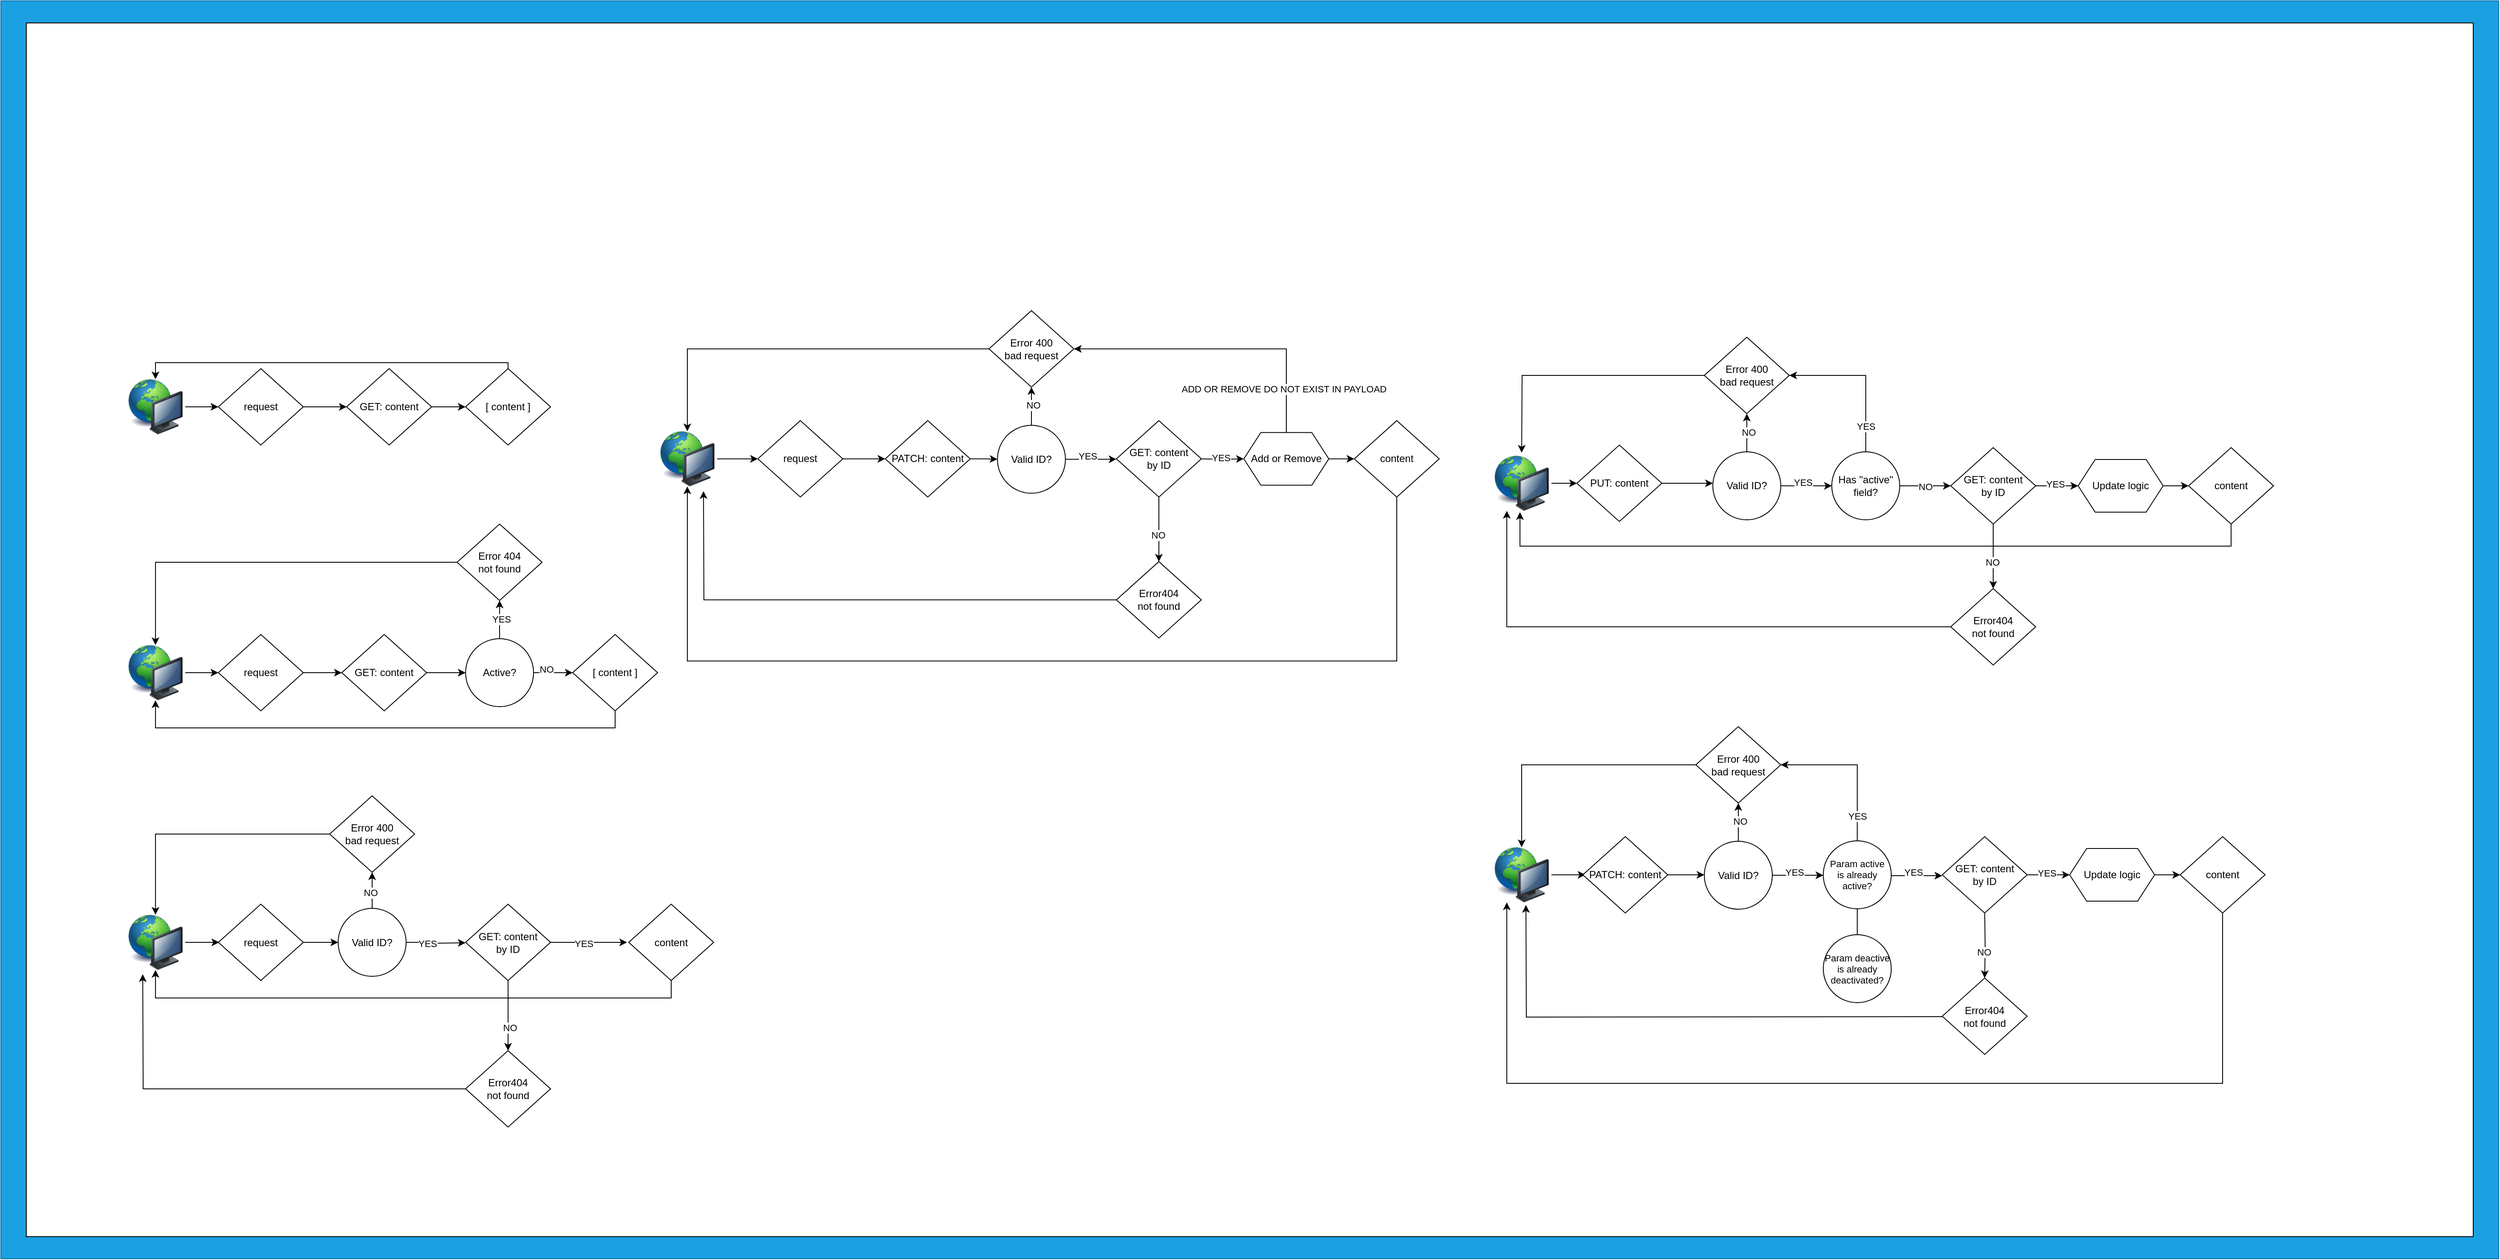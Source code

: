 <mxfile version="21.6.8" type="device">
  <diagram name="Página-1" id="9XRpWPoBt2To6xk0ZYWJ">
    <mxGraphModel dx="4451" dy="2743" grid="0" gridSize="10" guides="1" tooltips="1" connect="1" arrows="1" fold="1" page="0" pageScale="1" pageWidth="827" pageHeight="1169" math="0" shadow="0">
      <root>
        <mxCell id="0" />
        <mxCell id="1" parent="0" />
        <mxCell id="ocnpiQ994oDqDsUfYSXA-90" value="" style="rounded=0;whiteSpace=wrap;html=1;fillColor=#1ba1e2;fontColor=#ffffff;strokeColor=#006EAF;" vertex="1" parent="1">
          <mxGeometry x="-147" y="-236" width="2940" height="1481" as="geometry" />
        </mxCell>
        <mxCell id="ocnpiQ994oDqDsUfYSXA-89" value="" style="rounded=0;whiteSpace=wrap;html=1;" vertex="1" parent="1">
          <mxGeometry x="-117" y="-210" width="2880" height="1429" as="geometry" />
        </mxCell>
        <mxCell id="pYjDzromJ4hDVgvuOjCU-13" style="edgeStyle=orthogonalEdgeStyle;rounded=0;orthogonalLoop=1;jettySize=auto;html=1;exitX=1;exitY=0.5;exitDx=0;exitDy=0;entryX=0;entryY=0.5;entryDx=0;entryDy=0;" parent="1" source="pYjDzromJ4hDVgvuOjCU-1" target="ocnpiQ994oDqDsUfYSXA-25" edge="1">
          <mxGeometry relative="1" as="geometry">
            <mxPoint x="250" y="242" as="targetPoint" />
          </mxGeometry>
        </mxCell>
        <mxCell id="pYjDzromJ4hDVgvuOjCU-1" value="request" style="rhombus;whiteSpace=wrap;html=1;" parent="1" vertex="1">
          <mxGeometry x="109" y="197" width="100" height="90" as="geometry" />
        </mxCell>
        <mxCell id="pYjDzromJ4hDVgvuOjCU-2" value="Fluxos do Sistema" style="text;html=1;strokeColor=none;fillColor=none;align=center;verticalAlign=middle;whiteSpace=wrap;rounded=0;fontSize=69;fontFamily=Helvetica;fontColor=#FFFFFF;fontStyle=1" parent="1" vertex="1">
          <mxGeometry x="1000.5" y="-154" width="731" height="130" as="geometry" />
        </mxCell>
        <mxCell id="pYjDzromJ4hDVgvuOjCU-8" style="edgeStyle=orthogonalEdgeStyle;rounded=0;orthogonalLoop=1;jettySize=auto;html=1;entryX=0.5;entryY=0;entryDx=0;entryDy=0;" parent="1" source="pYjDzromJ4hDVgvuOjCU-4" target="pYjDzromJ4hDVgvuOjCU-5" edge="1">
          <mxGeometry relative="1" as="geometry">
            <Array as="points">
              <mxPoint x="450" y="190" />
              <mxPoint x="35" y="190" />
            </Array>
          </mxGeometry>
        </mxCell>
        <mxCell id="pYjDzromJ4hDVgvuOjCU-4" value="[ content ]" style="rhombus;whiteSpace=wrap;html=1;" parent="1" vertex="1">
          <mxGeometry x="400" y="197" width="100" height="90" as="geometry" />
        </mxCell>
        <mxCell id="pYjDzromJ4hDVgvuOjCU-7" style="edgeStyle=orthogonalEdgeStyle;rounded=0;orthogonalLoop=1;jettySize=auto;html=1;entryX=0;entryY=0.5;entryDx=0;entryDy=0;" parent="1" source="pYjDzromJ4hDVgvuOjCU-5" target="pYjDzromJ4hDVgvuOjCU-1" edge="1">
          <mxGeometry relative="1" as="geometry" />
        </mxCell>
        <mxCell id="pYjDzromJ4hDVgvuOjCU-5" value="" style="image;html=1;image=img/lib/clip_art/computers/Network_128x128.png" parent="1" vertex="1">
          <mxGeometry y="209.5" width="70" height="65" as="geometry" />
        </mxCell>
        <mxCell id="pYjDzromJ4hDVgvuOjCU-14" value="Recuperar conteúdos" style="text;html=1;strokeColor=none;fillColor=none;align=center;verticalAlign=middle;whiteSpace=wrap;rounded=0;fontSize=16;fontFamily=Helvetica;fontColor=#FFFFFF;fontStyle=0" parent="1" vertex="1">
          <mxGeometry x="28" y="160" width="167" height="30" as="geometry" />
        </mxCell>
        <mxCell id="pYjDzromJ4hDVgvuOjCU-18" style="edgeStyle=orthogonalEdgeStyle;rounded=0;orthogonalLoop=1;jettySize=auto;html=1;entryX=0;entryY=0.5;entryDx=0;entryDy=0;" parent="1" source="pYjDzromJ4hDVgvuOjCU-15" target="pYjDzromJ4hDVgvuOjCU-16" edge="1">
          <mxGeometry relative="1" as="geometry" />
        </mxCell>
        <mxCell id="pYjDzromJ4hDVgvuOjCU-15" value="" style="image;html=1;image=img/lib/clip_art/computers/Network_128x128.png" parent="1" vertex="1">
          <mxGeometry y="522.5" width="70" height="65" as="geometry" />
        </mxCell>
        <mxCell id="pYjDzromJ4hDVgvuOjCU-19" style="edgeStyle=orthogonalEdgeStyle;rounded=0;orthogonalLoop=1;jettySize=auto;html=1;entryX=0;entryY=0.5;entryDx=0;entryDy=0;" parent="1" source="pYjDzromJ4hDVgvuOjCU-16" edge="1" target="ocnpiQ994oDqDsUfYSXA-23">
          <mxGeometry relative="1" as="geometry">
            <mxPoint x="270" y="555" as="targetPoint" />
          </mxGeometry>
        </mxCell>
        <mxCell id="pYjDzromJ4hDVgvuOjCU-16" value="request" style="rhombus;whiteSpace=wrap;html=1;" parent="1" vertex="1">
          <mxGeometry x="109" y="510" width="100" height="90" as="geometry" />
        </mxCell>
        <mxCell id="pYjDzromJ4hDVgvuOjCU-21" style="edgeStyle=orthogonalEdgeStyle;rounded=0;orthogonalLoop=1;jettySize=auto;html=1;" parent="1" source="pYjDzromJ4hDVgvuOjCU-20" edge="1">
          <mxGeometry relative="1" as="geometry">
            <mxPoint x="440" y="470" as="targetPoint" />
          </mxGeometry>
        </mxCell>
        <mxCell id="pYjDzromJ4hDVgvuOjCU-22" value="YES" style="edgeLabel;html=1;align=center;verticalAlign=middle;resizable=0;points=[];" parent="pYjDzromJ4hDVgvuOjCU-21" vertex="1" connectable="0">
          <mxGeometry x="0.054" y="-1" relative="1" as="geometry">
            <mxPoint as="offset" />
          </mxGeometry>
        </mxCell>
        <mxCell id="pYjDzromJ4hDVgvuOjCU-25" style="edgeStyle=orthogonalEdgeStyle;rounded=0;orthogonalLoop=1;jettySize=auto;html=1;" parent="1" source="pYjDzromJ4hDVgvuOjCU-20" edge="1">
          <mxGeometry relative="1" as="geometry">
            <mxPoint x="526" y="555" as="targetPoint" />
          </mxGeometry>
        </mxCell>
        <mxCell id="pYjDzromJ4hDVgvuOjCU-26" value="NO" style="edgeLabel;html=1;align=center;verticalAlign=middle;resizable=0;points=[];" parent="pYjDzromJ4hDVgvuOjCU-25" vertex="1" connectable="0">
          <mxGeometry x="-0.355" y="4" relative="1" as="geometry">
            <mxPoint as="offset" />
          </mxGeometry>
        </mxCell>
        <mxCell id="pYjDzromJ4hDVgvuOjCU-20" value="Active?" style="ellipse;whiteSpace=wrap;html=1;" parent="1" vertex="1">
          <mxGeometry x="400" y="515" width="80" height="80" as="geometry" />
        </mxCell>
        <mxCell id="pYjDzromJ4hDVgvuOjCU-24" style="edgeStyle=orthogonalEdgeStyle;rounded=0;orthogonalLoop=1;jettySize=auto;html=1;entryX=0.5;entryY=0;entryDx=0;entryDy=0;" parent="1" source="pYjDzromJ4hDVgvuOjCU-23" target="pYjDzromJ4hDVgvuOjCU-15" edge="1">
          <mxGeometry relative="1" as="geometry" />
        </mxCell>
        <mxCell id="pYjDzromJ4hDVgvuOjCU-23" value="Error 404&lt;br&gt;not found" style="rhombus;whiteSpace=wrap;html=1;" parent="1" vertex="1">
          <mxGeometry x="390" y="380" width="100" height="90" as="geometry" />
        </mxCell>
        <mxCell id="pYjDzromJ4hDVgvuOjCU-28" style="edgeStyle=orthogonalEdgeStyle;rounded=0;orthogonalLoop=1;jettySize=auto;html=1;entryX=0.5;entryY=1;entryDx=0;entryDy=0;" parent="1" source="pYjDzromJ4hDVgvuOjCU-27" target="pYjDzromJ4hDVgvuOjCU-15" edge="1">
          <mxGeometry relative="1" as="geometry">
            <Array as="points">
              <mxPoint x="576" y="620" />
              <mxPoint x="35" y="620" />
            </Array>
          </mxGeometry>
        </mxCell>
        <mxCell id="pYjDzromJ4hDVgvuOjCU-27" value="[ content ]" style="rhombus;whiteSpace=wrap;html=1;" parent="1" vertex="1">
          <mxGeometry x="526" y="510" width="100" height="90" as="geometry" />
        </mxCell>
        <mxCell id="pYjDzromJ4hDVgvuOjCU-29" value="Recuperar conteúdos desativados" style="text;html=1;strokeColor=none;fillColor=none;align=center;verticalAlign=middle;whiteSpace=wrap;rounded=0;fontSize=16;fontFamily=Helvetica;fontColor=#FFFFFF;fontStyle=0" parent="1" vertex="1">
          <mxGeometry x="30.5" y="390" width="251.5" height="30" as="geometry" />
        </mxCell>
        <mxCell id="pYjDzromJ4hDVgvuOjCU-31" style="edgeStyle=orthogonalEdgeStyle;rounded=0;orthogonalLoop=1;jettySize=auto;html=1;" parent="1" source="pYjDzromJ4hDVgvuOjCU-30" edge="1">
          <mxGeometry relative="1" as="geometry">
            <mxPoint x="110" y="872.5" as="targetPoint" />
          </mxGeometry>
        </mxCell>
        <mxCell id="pYjDzromJ4hDVgvuOjCU-30" value="" style="image;html=1;image=img/lib/clip_art/computers/Network_128x128.png" parent="1" vertex="1">
          <mxGeometry y="840" width="70" height="65" as="geometry" />
        </mxCell>
        <mxCell id="pYjDzromJ4hDVgvuOjCU-33" style="edgeStyle=orthogonalEdgeStyle;rounded=0;orthogonalLoop=1;jettySize=auto;html=1;" parent="1" source="pYjDzromJ4hDVgvuOjCU-32" edge="1">
          <mxGeometry relative="1" as="geometry">
            <mxPoint x="250" y="872.5" as="targetPoint" />
          </mxGeometry>
        </mxCell>
        <mxCell id="pYjDzromJ4hDVgvuOjCU-32" value="request" style="rhombus;whiteSpace=wrap;html=1;" parent="1" vertex="1">
          <mxGeometry x="109" y="827.5" width="100" height="90" as="geometry" />
        </mxCell>
        <mxCell id="pYjDzromJ4hDVgvuOjCU-35" style="edgeStyle=orthogonalEdgeStyle;rounded=0;orthogonalLoop=1;jettySize=auto;html=1;" parent="1" source="pYjDzromJ4hDVgvuOjCU-34" edge="1">
          <mxGeometry relative="1" as="geometry">
            <mxPoint x="290" y="790" as="targetPoint" />
          </mxGeometry>
        </mxCell>
        <mxCell id="pYjDzromJ4hDVgvuOjCU-36" value="NO" style="edgeLabel;html=1;align=center;verticalAlign=middle;resizable=0;points=[];" parent="pYjDzromJ4hDVgvuOjCU-35" vertex="1" connectable="0">
          <mxGeometry x="-0.093" y="2" relative="1" as="geometry">
            <mxPoint y="1" as="offset" />
          </mxGeometry>
        </mxCell>
        <mxCell id="pYjDzromJ4hDVgvuOjCU-39" style="edgeStyle=orthogonalEdgeStyle;rounded=0;orthogonalLoop=1;jettySize=auto;html=1;" parent="1" source="pYjDzromJ4hDVgvuOjCU-34" edge="1">
          <mxGeometry relative="1" as="geometry">
            <mxPoint x="400" y="873" as="targetPoint" />
          </mxGeometry>
        </mxCell>
        <mxCell id="pYjDzromJ4hDVgvuOjCU-40" value="YES" style="edgeLabel;html=1;align=center;verticalAlign=middle;resizable=0;points=[];" parent="pYjDzromJ4hDVgvuOjCU-39" vertex="1" connectable="0">
          <mxGeometry x="-0.309" relative="1" as="geometry">
            <mxPoint y="1" as="offset" />
          </mxGeometry>
        </mxCell>
        <mxCell id="pYjDzromJ4hDVgvuOjCU-34" value="Valid ID?" style="ellipse;whiteSpace=wrap;html=1;" parent="1" vertex="1">
          <mxGeometry x="250" y="832.5" width="80" height="80" as="geometry" />
        </mxCell>
        <mxCell id="pYjDzromJ4hDVgvuOjCU-38" style="edgeStyle=orthogonalEdgeStyle;rounded=0;orthogonalLoop=1;jettySize=auto;html=1;entryX=0.5;entryY=0;entryDx=0;entryDy=0;" parent="1" source="pYjDzromJ4hDVgvuOjCU-37" target="pYjDzromJ4hDVgvuOjCU-30" edge="1">
          <mxGeometry relative="1" as="geometry" />
        </mxCell>
        <mxCell id="pYjDzromJ4hDVgvuOjCU-37" value="Error 400&lt;br&gt;bad request" style="rhombus;whiteSpace=wrap;html=1;" parent="1" vertex="1">
          <mxGeometry x="240" y="700" width="100" height="90" as="geometry" />
        </mxCell>
        <mxCell id="pYjDzromJ4hDVgvuOjCU-42" style="edgeStyle=orthogonalEdgeStyle;rounded=0;orthogonalLoop=1;jettySize=auto;html=1;entryX=0.5;entryY=1;entryDx=0;entryDy=0;" parent="1" source="pYjDzromJ4hDVgvuOjCU-41" target="pYjDzromJ4hDVgvuOjCU-30" edge="1">
          <mxGeometry relative="1" as="geometry">
            <Array as="points">
              <mxPoint x="642" y="938" />
              <mxPoint x="35" y="938" />
            </Array>
          </mxGeometry>
        </mxCell>
        <mxCell id="pYjDzromJ4hDVgvuOjCU-41" value="content" style="rhombus;whiteSpace=wrap;html=1;" parent="1" vertex="1">
          <mxGeometry x="592" y="827.5" width="100" height="90" as="geometry" />
        </mxCell>
        <mxCell id="pYjDzromJ4hDVgvuOjCU-43" value="Recuperar um conteúdo por ID" style="text;html=1;strokeColor=none;fillColor=none;align=center;verticalAlign=middle;whiteSpace=wrap;rounded=0;fontSize=16;fontFamily=Helvetica;fontColor=#FFFFFF;fontStyle=0" parent="1" vertex="1">
          <mxGeometry x="29.5" y="712" width="224.75" height="30" as="geometry" />
        </mxCell>
        <mxCell id="pYjDzromJ4hDVgvuOjCU-46" style="edgeStyle=orthogonalEdgeStyle;rounded=0;orthogonalLoop=1;jettySize=auto;html=1;" parent="1" source="pYjDzromJ4hDVgvuOjCU-45" edge="1">
          <mxGeometry relative="1" as="geometry">
            <mxPoint x="1708" y="332" as="targetPoint" />
          </mxGeometry>
        </mxCell>
        <mxCell id="pYjDzromJ4hDVgvuOjCU-45" value="" style="image;html=1;image=img/lib/clip_art/computers/Network_128x128.png" parent="1" vertex="1">
          <mxGeometry x="1608" y="299.5" width="70" height="65" as="geometry" />
        </mxCell>
        <mxCell id="pYjDzromJ4hDVgvuOjCU-48" style="edgeStyle=orthogonalEdgeStyle;rounded=0;orthogonalLoop=1;jettySize=auto;html=1;" parent="1" source="pYjDzromJ4hDVgvuOjCU-47" edge="1">
          <mxGeometry relative="1" as="geometry">
            <mxPoint x="1868" y="332" as="targetPoint" />
          </mxGeometry>
        </mxCell>
        <mxCell id="pYjDzromJ4hDVgvuOjCU-47" value="PUT: content" style="rhombus;whiteSpace=wrap;html=1;" parent="1" vertex="1">
          <mxGeometry x="1708" y="287" width="100" height="90" as="geometry" />
        </mxCell>
        <mxCell id="pYjDzromJ4hDVgvuOjCU-49" style="edgeStyle=orthogonalEdgeStyle;rounded=0;orthogonalLoop=1;jettySize=auto;html=1;" parent="1" source="pYjDzromJ4hDVgvuOjCU-53" edge="1">
          <mxGeometry relative="1" as="geometry">
            <mxPoint x="1908" y="250" as="targetPoint" />
          </mxGeometry>
        </mxCell>
        <mxCell id="pYjDzromJ4hDVgvuOjCU-50" value="NO" style="edgeLabel;html=1;align=center;verticalAlign=middle;resizable=0;points=[];" parent="pYjDzromJ4hDVgvuOjCU-49" vertex="1" connectable="0">
          <mxGeometry x="0.054" y="-1" relative="1" as="geometry">
            <mxPoint as="offset" />
          </mxGeometry>
        </mxCell>
        <mxCell id="pYjDzromJ4hDVgvuOjCU-57" style="edgeStyle=orthogonalEdgeStyle;rounded=0;orthogonalLoop=1;jettySize=auto;html=1;" parent="1" source="pYjDzromJ4hDVgvuOjCU-53" edge="1">
          <mxGeometry relative="1" as="geometry">
            <mxPoint x="2008" y="335" as="targetPoint" />
          </mxGeometry>
        </mxCell>
        <mxCell id="pYjDzromJ4hDVgvuOjCU-58" value="YES" style="edgeLabel;html=1;align=center;verticalAlign=middle;resizable=0;points=[];" parent="pYjDzromJ4hDVgvuOjCU-57" vertex="1" connectable="0">
          <mxGeometry x="-0.141" y="4" relative="1" as="geometry">
            <mxPoint as="offset" />
          </mxGeometry>
        </mxCell>
        <mxCell id="pYjDzromJ4hDVgvuOjCU-53" value="Valid ID?" style="ellipse;whiteSpace=wrap;html=1;" parent="1" vertex="1">
          <mxGeometry x="1868" y="295" width="80" height="80" as="geometry" />
        </mxCell>
        <mxCell id="pYjDzromJ4hDVgvuOjCU-60" style="edgeStyle=orthogonalEdgeStyle;rounded=0;orthogonalLoop=1;jettySize=auto;html=1;" parent="1" source="pYjDzromJ4hDVgvuOjCU-59" edge="1">
          <mxGeometry relative="1" as="geometry">
            <mxPoint x="1643" y="296" as="targetPoint" />
          </mxGeometry>
        </mxCell>
        <mxCell id="pYjDzromJ4hDVgvuOjCU-59" value="Error 400&lt;br&gt;bad request" style="rhombus;whiteSpace=wrap;html=1;" parent="1" vertex="1">
          <mxGeometry x="1858" y="160" width="100" height="90" as="geometry" />
        </mxCell>
        <mxCell id="pYjDzromJ4hDVgvuOjCU-62" style="edgeStyle=orthogonalEdgeStyle;rounded=0;orthogonalLoop=1;jettySize=auto;html=1;entryX=1;entryY=0.5;entryDx=0;entryDy=0;" parent="1" source="pYjDzromJ4hDVgvuOjCU-61" target="pYjDzromJ4hDVgvuOjCU-59" edge="1">
          <mxGeometry relative="1" as="geometry">
            <mxPoint x="2048" y="250" as="targetPoint" />
            <Array as="points">
              <mxPoint x="2048" y="205" />
            </Array>
          </mxGeometry>
        </mxCell>
        <mxCell id="pYjDzromJ4hDVgvuOjCU-63" value="YES" style="edgeLabel;html=1;align=center;verticalAlign=middle;resizable=0;points=[];" parent="pYjDzromJ4hDVgvuOjCU-62" vertex="1" connectable="0">
          <mxGeometry x="0.144" y="1" relative="1" as="geometry">
            <mxPoint x="13" y="59" as="offset" />
          </mxGeometry>
        </mxCell>
        <mxCell id="pYjDzromJ4hDVgvuOjCU-67" style="edgeStyle=orthogonalEdgeStyle;rounded=0;orthogonalLoop=1;jettySize=auto;html=1;" parent="1" source="pYjDzromJ4hDVgvuOjCU-61" edge="1">
          <mxGeometry relative="1" as="geometry">
            <mxPoint x="2148" y="335" as="targetPoint" />
          </mxGeometry>
        </mxCell>
        <mxCell id="pYjDzromJ4hDVgvuOjCU-68" value="NO" style="edgeLabel;html=1;align=center;verticalAlign=middle;resizable=0;points=[];" parent="pYjDzromJ4hDVgvuOjCU-67" vertex="1" connectable="0">
          <mxGeometry x="0.112" relative="1" as="geometry">
            <mxPoint x="-3" as="offset" />
          </mxGeometry>
        </mxCell>
        <mxCell id="pYjDzromJ4hDVgvuOjCU-61" value="Has &quot;active&quot;&lt;br&gt;field?" style="ellipse;whiteSpace=wrap;html=1;" parent="1" vertex="1">
          <mxGeometry x="2008" y="295" width="80" height="80" as="geometry" />
        </mxCell>
        <mxCell id="pYjDzromJ4hDVgvuOjCU-70" style="edgeStyle=orthogonalEdgeStyle;rounded=0;orthogonalLoop=1;jettySize=auto;html=1;entryX=0;entryY=0.5;entryDx=0;entryDy=0;" parent="1" source="pYjDzromJ4hDVgvuOjCU-69" edge="1" target="pYjDzromJ4hDVgvuOjCU-71">
          <mxGeometry relative="1" as="geometry">
            <mxPoint x="2278" y="335" as="targetPoint" />
          </mxGeometry>
        </mxCell>
        <mxCell id="ocnpiQ994oDqDsUfYSXA-9" value="YES" style="edgeLabel;html=1;align=center;verticalAlign=middle;resizable=0;points=[];" vertex="1" connectable="0" parent="pYjDzromJ4hDVgvuOjCU-70">
          <mxGeometry x="-0.08" y="2" relative="1" as="geometry">
            <mxPoint as="offset" />
          </mxGeometry>
        </mxCell>
        <mxCell id="ocnpiQ994oDqDsUfYSXA-6" style="edgeStyle=orthogonalEdgeStyle;rounded=0;orthogonalLoop=1;jettySize=auto;html=1;entryX=0.5;entryY=0;entryDx=0;entryDy=0;" edge="1" parent="1" source="pYjDzromJ4hDVgvuOjCU-69" target="ocnpiQ994oDqDsUfYSXA-5">
          <mxGeometry relative="1" as="geometry" />
        </mxCell>
        <mxCell id="ocnpiQ994oDqDsUfYSXA-7" value="NO" style="edgeLabel;html=1;align=center;verticalAlign=middle;resizable=0;points=[];" vertex="1" connectable="0" parent="ocnpiQ994oDqDsUfYSXA-6">
          <mxGeometry x="0.184" y="-1" relative="1" as="geometry">
            <mxPoint as="offset" />
          </mxGeometry>
        </mxCell>
        <mxCell id="pYjDzromJ4hDVgvuOjCU-69" value="GET: content&lt;br&gt;by ID" style="rhombus;whiteSpace=wrap;html=1;" parent="1" vertex="1">
          <mxGeometry x="2148" y="290" width="100" height="90" as="geometry" />
        </mxCell>
        <mxCell id="pYjDzromJ4hDVgvuOjCU-73" style="edgeStyle=orthogonalEdgeStyle;rounded=0;orthogonalLoop=1;jettySize=auto;html=1;" parent="1" source="pYjDzromJ4hDVgvuOjCU-71" edge="1">
          <mxGeometry relative="1" as="geometry">
            <mxPoint x="2428" y="335" as="targetPoint" />
          </mxGeometry>
        </mxCell>
        <mxCell id="pYjDzromJ4hDVgvuOjCU-71" value="Update logic" style="shape=hexagon;perimeter=hexagonPerimeter2;whiteSpace=wrap;html=1;fixedSize=1;" parent="1" vertex="1">
          <mxGeometry x="2298" y="304" width="100" height="62" as="geometry" />
        </mxCell>
        <mxCell id="pYjDzromJ4hDVgvuOjCU-74" style="edgeStyle=orthogonalEdgeStyle;rounded=0;orthogonalLoop=1;jettySize=auto;html=1;exitX=0.5;exitY=1;exitDx=0;exitDy=0;" parent="1" source="pYjDzromJ4hDVgvuOjCU-72" edge="1">
          <mxGeometry relative="1" as="geometry">
            <mxPoint x="2455.5" y="365.5" as="sourcePoint" />
            <mxPoint x="1641" y="366" as="targetPoint" />
            <Array as="points">
              <mxPoint x="2478" y="406" />
              <mxPoint x="1641" y="406" />
            </Array>
          </mxGeometry>
        </mxCell>
        <mxCell id="pYjDzromJ4hDVgvuOjCU-72" value="content" style="rhombus;whiteSpace=wrap;html=1;" parent="1" vertex="1">
          <mxGeometry x="2428" y="290" width="100" height="90" as="geometry" />
        </mxCell>
        <mxCell id="pYjDzromJ4hDVgvuOjCU-75" value="Atualizar conteúdo" style="text;html=1;strokeColor=none;fillColor=none;align=center;verticalAlign=middle;whiteSpace=wrap;rounded=0;fontSize=16;fontFamily=Helvetica;fontColor=#FFFFFF;fontStyle=0" parent="1" vertex="1">
          <mxGeometry x="1641" y="176" width="147" height="30" as="geometry" />
        </mxCell>
        <mxCell id="ocnpiQ994oDqDsUfYSXA-8" style="edgeStyle=orthogonalEdgeStyle;rounded=0;orthogonalLoop=1;jettySize=auto;html=1;entryX=0.25;entryY=1;entryDx=0;entryDy=0;" edge="1" parent="1" source="ocnpiQ994oDqDsUfYSXA-5" target="pYjDzromJ4hDVgvuOjCU-45">
          <mxGeometry relative="1" as="geometry">
            <mxPoint x="1618" y="366" as="targetPoint" />
          </mxGeometry>
        </mxCell>
        <mxCell id="ocnpiQ994oDqDsUfYSXA-5" value="Error404&lt;br&gt;not found" style="rhombus;whiteSpace=wrap;html=1;" vertex="1" parent="1">
          <mxGeometry x="2148" y="456" width="100" height="90" as="geometry" />
        </mxCell>
        <mxCell id="ocnpiQ994oDqDsUfYSXA-19" style="edgeStyle=orthogonalEdgeStyle;rounded=0;orthogonalLoop=1;jettySize=auto;html=1;" edge="1" parent="1" source="ocnpiQ994oDqDsUfYSXA-13">
          <mxGeometry relative="1" as="geometry">
            <mxPoint x="20" y="910" as="targetPoint" />
          </mxGeometry>
        </mxCell>
        <mxCell id="ocnpiQ994oDqDsUfYSXA-13" value="Error404&lt;br&gt;not found" style="rhombus;whiteSpace=wrap;html=1;" vertex="1" parent="1">
          <mxGeometry x="400" y="1000" width="100" height="90" as="geometry" />
        </mxCell>
        <mxCell id="ocnpiQ994oDqDsUfYSXA-15" style="edgeStyle=orthogonalEdgeStyle;rounded=0;orthogonalLoop=1;jettySize=auto;html=1;" edge="1" parent="1" source="ocnpiQ994oDqDsUfYSXA-14">
          <mxGeometry relative="1" as="geometry">
            <mxPoint x="590" y="872.5" as="targetPoint" />
          </mxGeometry>
        </mxCell>
        <mxCell id="ocnpiQ994oDqDsUfYSXA-16" value="YES" style="edgeLabel;html=1;align=center;verticalAlign=middle;resizable=0;points=[];" vertex="1" connectable="0" parent="ocnpiQ994oDqDsUfYSXA-15">
          <mxGeometry x="-0.138" relative="1" as="geometry">
            <mxPoint y="1" as="offset" />
          </mxGeometry>
        </mxCell>
        <mxCell id="ocnpiQ994oDqDsUfYSXA-17" style="edgeStyle=orthogonalEdgeStyle;rounded=0;orthogonalLoop=1;jettySize=auto;html=1;entryX=0.5;entryY=0;entryDx=0;entryDy=0;" edge="1" parent="1" source="ocnpiQ994oDqDsUfYSXA-14" target="ocnpiQ994oDqDsUfYSXA-13">
          <mxGeometry relative="1" as="geometry" />
        </mxCell>
        <mxCell id="ocnpiQ994oDqDsUfYSXA-18" value="NO" style="edgeLabel;html=1;align=center;verticalAlign=middle;resizable=0;points=[];" vertex="1" connectable="0" parent="ocnpiQ994oDqDsUfYSXA-17">
          <mxGeometry x="0.321" y="2" relative="1" as="geometry">
            <mxPoint y="1" as="offset" />
          </mxGeometry>
        </mxCell>
        <mxCell id="ocnpiQ994oDqDsUfYSXA-14" value="GET: content&lt;br&gt;by ID" style="rhombus;whiteSpace=wrap;html=1;" vertex="1" parent="1">
          <mxGeometry x="400" y="827.5" width="100" height="90" as="geometry" />
        </mxCell>
        <mxCell id="ocnpiQ994oDqDsUfYSXA-24" style="edgeStyle=orthogonalEdgeStyle;rounded=0;orthogonalLoop=1;jettySize=auto;html=1;entryX=0;entryY=0.5;entryDx=0;entryDy=0;" edge="1" parent="1" source="ocnpiQ994oDqDsUfYSXA-23" target="pYjDzromJ4hDVgvuOjCU-20">
          <mxGeometry relative="1" as="geometry" />
        </mxCell>
        <mxCell id="ocnpiQ994oDqDsUfYSXA-23" value="GET: content" style="rhombus;whiteSpace=wrap;html=1;" vertex="1" parent="1">
          <mxGeometry x="254.25" y="510" width="100" height="90" as="geometry" />
        </mxCell>
        <mxCell id="ocnpiQ994oDqDsUfYSXA-26" style="edgeStyle=orthogonalEdgeStyle;rounded=0;orthogonalLoop=1;jettySize=auto;html=1;entryX=0;entryY=0.5;entryDx=0;entryDy=0;" edge="1" parent="1" source="ocnpiQ994oDqDsUfYSXA-25" target="pYjDzromJ4hDVgvuOjCU-4">
          <mxGeometry relative="1" as="geometry">
            <mxPoint x="410" y="242" as="targetPoint" />
          </mxGeometry>
        </mxCell>
        <mxCell id="ocnpiQ994oDqDsUfYSXA-25" value="GET: content" style="rhombus;whiteSpace=wrap;html=1;" vertex="1" parent="1">
          <mxGeometry x="260" y="197" width="100" height="90" as="geometry" />
        </mxCell>
        <mxCell id="ocnpiQ994oDqDsUfYSXA-29" style="edgeStyle=orthogonalEdgeStyle;rounded=0;orthogonalLoop=1;jettySize=auto;html=1;" edge="1" parent="1" source="ocnpiQ994oDqDsUfYSXA-28">
          <mxGeometry relative="1" as="geometry">
            <mxPoint x="1718" y="793" as="targetPoint" />
          </mxGeometry>
        </mxCell>
        <mxCell id="ocnpiQ994oDqDsUfYSXA-28" value="" style="image;html=1;image=img/lib/clip_art/computers/Network_128x128.png" vertex="1" parent="1">
          <mxGeometry x="1608" y="760.5" width="70" height="65" as="geometry" />
        </mxCell>
        <mxCell id="ocnpiQ994oDqDsUfYSXA-31" style="edgeStyle=orthogonalEdgeStyle;rounded=0;orthogonalLoop=1;jettySize=auto;html=1;" edge="1" parent="1" source="ocnpiQ994oDqDsUfYSXA-30">
          <mxGeometry relative="1" as="geometry">
            <mxPoint x="1858" y="793" as="targetPoint" />
          </mxGeometry>
        </mxCell>
        <mxCell id="ocnpiQ994oDqDsUfYSXA-30" value="PATCH: content" style="rhombus;whiteSpace=wrap;html=1;" vertex="1" parent="1">
          <mxGeometry x="1715" y="748" width="100" height="90" as="geometry" />
        </mxCell>
        <mxCell id="ocnpiQ994oDqDsUfYSXA-32" style="edgeStyle=orthogonalEdgeStyle;rounded=0;orthogonalLoop=1;jettySize=auto;html=1;" edge="1" parent="1" source="ocnpiQ994oDqDsUfYSXA-36">
          <mxGeometry relative="1" as="geometry">
            <mxPoint x="1898" y="708.5" as="targetPoint" />
          </mxGeometry>
        </mxCell>
        <mxCell id="ocnpiQ994oDqDsUfYSXA-33" value="NO" style="edgeLabel;html=1;align=center;verticalAlign=middle;resizable=0;points=[];" vertex="1" connectable="0" parent="ocnpiQ994oDqDsUfYSXA-32">
          <mxGeometry x="0.054" y="-1" relative="1" as="geometry">
            <mxPoint as="offset" />
          </mxGeometry>
        </mxCell>
        <mxCell id="ocnpiQ994oDqDsUfYSXA-34" style="edgeStyle=orthogonalEdgeStyle;rounded=0;orthogonalLoop=1;jettySize=auto;html=1;" edge="1" parent="1" source="ocnpiQ994oDqDsUfYSXA-36">
          <mxGeometry relative="1" as="geometry">
            <mxPoint x="1998" y="793.5" as="targetPoint" />
          </mxGeometry>
        </mxCell>
        <mxCell id="ocnpiQ994oDqDsUfYSXA-35" value="YES" style="edgeLabel;html=1;align=center;verticalAlign=middle;resizable=0;points=[];" vertex="1" connectable="0" parent="ocnpiQ994oDqDsUfYSXA-34">
          <mxGeometry x="-0.141" y="4" relative="1" as="geometry">
            <mxPoint as="offset" />
          </mxGeometry>
        </mxCell>
        <mxCell id="ocnpiQ994oDqDsUfYSXA-36" value="Valid ID?" style="ellipse;whiteSpace=wrap;html=1;" vertex="1" parent="1">
          <mxGeometry x="1858" y="753.5" width="80" height="80" as="geometry" />
        </mxCell>
        <mxCell id="ocnpiQ994oDqDsUfYSXA-38" style="edgeStyle=orthogonalEdgeStyle;rounded=0;orthogonalLoop=1;jettySize=auto;html=1;entryX=0.5;entryY=0;entryDx=0;entryDy=0;" edge="1" parent="1" source="ocnpiQ994oDqDsUfYSXA-37" target="ocnpiQ994oDqDsUfYSXA-28">
          <mxGeometry relative="1" as="geometry" />
        </mxCell>
        <mxCell id="ocnpiQ994oDqDsUfYSXA-37" value="Error 400&lt;br&gt;bad request" style="rhombus;whiteSpace=wrap;html=1;" vertex="1" parent="1">
          <mxGeometry x="1848" y="618.5" width="100" height="90" as="geometry" />
        </mxCell>
        <mxCell id="ocnpiQ994oDqDsUfYSXA-39" value="Atualizar status" style="text;html=1;strokeColor=none;fillColor=none;align=center;verticalAlign=middle;whiteSpace=wrap;rounded=0;fontSize=16;fontFamily=Helvetica;fontColor=#FFFFFF;fontStyle=0" vertex="1" parent="1">
          <mxGeometry x="1641" y="633.5" width="117" height="30" as="geometry" />
        </mxCell>
        <mxCell id="ocnpiQ994oDqDsUfYSXA-40" value="Param active&lt;br style=&quot;font-size: 11px;&quot;&gt;is already&lt;br style=&quot;font-size: 11px;&quot;&gt;active?" style="ellipse;whiteSpace=wrap;html=1;fontSize=11;" vertex="1" parent="1">
          <mxGeometry x="1998" y="753" width="80" height="80" as="geometry" />
        </mxCell>
        <mxCell id="ocnpiQ994oDqDsUfYSXA-41" style="edgeStyle=orthogonalEdgeStyle;rounded=0;orthogonalLoop=1;jettySize=auto;html=1;entryX=1;entryY=0.5;entryDx=0;entryDy=0;" edge="1" parent="1">
          <mxGeometry relative="1" as="geometry">
            <mxPoint x="1948" y="663.5" as="targetPoint" />
            <Array as="points">
              <mxPoint x="2038" y="663.5" />
            </Array>
            <mxPoint x="2038" y="753.5" as="sourcePoint" />
          </mxGeometry>
        </mxCell>
        <mxCell id="ocnpiQ994oDqDsUfYSXA-42" value="YES" style="edgeLabel;html=1;align=center;verticalAlign=middle;resizable=0;points=[];" vertex="1" connectable="0" parent="ocnpiQ994oDqDsUfYSXA-41">
          <mxGeometry x="0.144" y="1" relative="1" as="geometry">
            <mxPoint x="13" y="59" as="offset" />
          </mxGeometry>
        </mxCell>
        <mxCell id="ocnpiQ994oDqDsUfYSXA-44" style="edgeStyle=orthogonalEdgeStyle;rounded=0;orthogonalLoop=1;jettySize=auto;html=1;" edge="1" parent="1">
          <mxGeometry relative="1" as="geometry">
            <mxPoint x="2138" y="794" as="targetPoint" />
            <mxPoint x="2078" y="794" as="sourcePoint" />
          </mxGeometry>
        </mxCell>
        <mxCell id="ocnpiQ994oDqDsUfYSXA-45" value="YES" style="edgeLabel;html=1;align=center;verticalAlign=middle;resizable=0;points=[];" vertex="1" connectable="0" parent="ocnpiQ994oDqDsUfYSXA-44">
          <mxGeometry x="-0.141" y="4" relative="1" as="geometry">
            <mxPoint as="offset" />
          </mxGeometry>
        </mxCell>
        <mxCell id="ocnpiQ994oDqDsUfYSXA-47" value="Param deactive&lt;br style=&quot;font-size: 11px;&quot;&gt;is already&lt;br style=&quot;font-size: 11px;&quot;&gt;deactivated?" style="ellipse;whiteSpace=wrap;html=1;fontSize=11;" vertex="1" parent="1">
          <mxGeometry x="1998" y="863.5" width="80" height="80" as="geometry" />
        </mxCell>
        <mxCell id="ocnpiQ994oDqDsUfYSXA-48" value="" style="endArrow=none;html=1;rounded=0;entryX=0.5;entryY=1;entryDx=0;entryDy=0;exitX=0.5;exitY=0;exitDx=0;exitDy=0;" edge="1" parent="1" source="ocnpiQ994oDqDsUfYSXA-47" target="ocnpiQ994oDqDsUfYSXA-40">
          <mxGeometry width="50" height="50" relative="1" as="geometry">
            <mxPoint x="2038" y="858.5" as="sourcePoint" />
            <mxPoint x="1998" y="548.5" as="targetPoint" />
          </mxGeometry>
        </mxCell>
        <mxCell id="ocnpiQ994oDqDsUfYSXA-49" style="edgeStyle=orthogonalEdgeStyle;rounded=0;orthogonalLoop=1;jettySize=auto;html=1;entryX=0;entryY=0.5;entryDx=0;entryDy=0;" edge="1" parent="1" source="ocnpiQ994oDqDsUfYSXA-51" target="ocnpiQ994oDqDsUfYSXA-53">
          <mxGeometry relative="1" as="geometry">
            <mxPoint x="2268" y="793" as="targetPoint" />
          </mxGeometry>
        </mxCell>
        <mxCell id="ocnpiQ994oDqDsUfYSXA-50" value="YES" style="edgeLabel;html=1;align=center;verticalAlign=middle;resizable=0;points=[];" vertex="1" connectable="0" parent="ocnpiQ994oDqDsUfYSXA-49">
          <mxGeometry x="-0.08" y="2" relative="1" as="geometry">
            <mxPoint as="offset" />
          </mxGeometry>
        </mxCell>
        <mxCell id="ocnpiQ994oDqDsUfYSXA-51" value="GET: content&lt;br&gt;by ID" style="rhombus;whiteSpace=wrap;html=1;" vertex="1" parent="1">
          <mxGeometry x="2138" y="748" width="100" height="90" as="geometry" />
        </mxCell>
        <mxCell id="ocnpiQ994oDqDsUfYSXA-52" style="edgeStyle=orthogonalEdgeStyle;rounded=0;orthogonalLoop=1;jettySize=auto;html=1;" edge="1" parent="1" source="ocnpiQ994oDqDsUfYSXA-53">
          <mxGeometry relative="1" as="geometry">
            <mxPoint x="2418" y="793" as="targetPoint" />
          </mxGeometry>
        </mxCell>
        <mxCell id="ocnpiQ994oDqDsUfYSXA-53" value="Update logic" style="shape=hexagon;perimeter=hexagonPerimeter2;whiteSpace=wrap;html=1;fixedSize=1;" vertex="1" parent="1">
          <mxGeometry x="2288" y="762" width="100" height="62" as="geometry" />
        </mxCell>
        <mxCell id="ocnpiQ994oDqDsUfYSXA-59" style="edgeStyle=orthogonalEdgeStyle;rounded=0;orthogonalLoop=1;jettySize=auto;html=1;entryX=0.25;entryY=1;entryDx=0;entryDy=0;" edge="1" parent="1" source="ocnpiQ994oDqDsUfYSXA-54" target="ocnpiQ994oDqDsUfYSXA-28">
          <mxGeometry relative="1" as="geometry">
            <Array as="points">
              <mxPoint x="2468" y="1038.5" />
              <mxPoint x="1626" y="1038.5" />
            </Array>
          </mxGeometry>
        </mxCell>
        <mxCell id="ocnpiQ994oDqDsUfYSXA-54" value="content" style="rhombus;whiteSpace=wrap;html=1;" vertex="1" parent="1">
          <mxGeometry x="2418" y="748" width="100" height="90" as="geometry" />
        </mxCell>
        <mxCell id="ocnpiQ994oDqDsUfYSXA-55" style="edgeStyle=orthogonalEdgeStyle;rounded=0;orthogonalLoop=1;jettySize=auto;html=1;entryX=0.5;entryY=0;entryDx=0;entryDy=0;" edge="1" parent="1" target="ocnpiQ994oDqDsUfYSXA-57">
          <mxGeometry relative="1" as="geometry">
            <mxPoint x="2188" y="838.5" as="sourcePoint" />
          </mxGeometry>
        </mxCell>
        <mxCell id="ocnpiQ994oDqDsUfYSXA-56" value="NO" style="edgeLabel;html=1;align=center;verticalAlign=middle;resizable=0;points=[];" vertex="1" connectable="0" parent="ocnpiQ994oDqDsUfYSXA-55">
          <mxGeometry x="0.184" y="-1" relative="1" as="geometry">
            <mxPoint as="offset" />
          </mxGeometry>
        </mxCell>
        <mxCell id="ocnpiQ994oDqDsUfYSXA-57" value="Error404&lt;br&gt;not found" style="rhombus;whiteSpace=wrap;html=1;" vertex="1" parent="1">
          <mxGeometry x="2138" y="914.5" width="100" height="90" as="geometry" />
        </mxCell>
        <mxCell id="ocnpiQ994oDqDsUfYSXA-58" style="edgeStyle=orthogonalEdgeStyle;rounded=0;orthogonalLoop=1;jettySize=auto;html=1;" edge="1" parent="1">
          <mxGeometry relative="1" as="geometry">
            <mxPoint x="2138" y="960" as="sourcePoint" />
            <mxPoint x="1648" y="828.5" as="targetPoint" />
          </mxGeometry>
        </mxCell>
        <mxCell id="ocnpiQ994oDqDsUfYSXA-61" style="edgeStyle=orthogonalEdgeStyle;rounded=0;orthogonalLoop=1;jettySize=auto;html=1;" edge="1" parent="1" source="ocnpiQ994oDqDsUfYSXA-60">
          <mxGeometry relative="1" as="geometry">
            <mxPoint x="744" y="303.22" as="targetPoint" />
          </mxGeometry>
        </mxCell>
        <mxCell id="ocnpiQ994oDqDsUfYSXA-60" value="" style="image;html=1;image=img/lib/clip_art/computers/Network_128x128.png" vertex="1" parent="1">
          <mxGeometry x="626" y="270.72" width="70" height="65" as="geometry" />
        </mxCell>
        <mxCell id="ocnpiQ994oDqDsUfYSXA-63" style="edgeStyle=orthogonalEdgeStyle;rounded=0;orthogonalLoop=1;jettySize=auto;html=1;" edge="1" parent="1" source="ocnpiQ994oDqDsUfYSXA-62">
          <mxGeometry relative="1" as="geometry">
            <mxPoint x="894" y="303.22" as="targetPoint" />
          </mxGeometry>
        </mxCell>
        <mxCell id="ocnpiQ994oDqDsUfYSXA-62" value="request" style="rhombus;whiteSpace=wrap;html=1;" vertex="1" parent="1">
          <mxGeometry x="744" y="258.22" width="100" height="90" as="geometry" />
        </mxCell>
        <mxCell id="ocnpiQ994oDqDsUfYSXA-84" style="edgeStyle=orthogonalEdgeStyle;rounded=0;orthogonalLoop=1;jettySize=auto;html=1;entryX=0;entryY=0.5;entryDx=0;entryDy=0;" edge="1" parent="1" source="ocnpiQ994oDqDsUfYSXA-64" target="ocnpiQ994oDqDsUfYSXA-82">
          <mxGeometry relative="1" as="geometry" />
        </mxCell>
        <mxCell id="ocnpiQ994oDqDsUfYSXA-64" value="PATCH: content" style="rhombus;whiteSpace=wrap;html=1;" vertex="1" parent="1">
          <mxGeometry x="894" y="258.22" width="100" height="90" as="geometry" />
        </mxCell>
        <mxCell id="ocnpiQ994oDqDsUfYSXA-65" style="edgeStyle=orthogonalEdgeStyle;rounded=0;orthogonalLoop=1;jettySize=auto;html=1;entryX=0.5;entryY=0;entryDx=0;entryDy=0;" edge="1" parent="1" source="ocnpiQ994oDqDsUfYSXA-67" target="ocnpiQ994oDqDsUfYSXA-68">
          <mxGeometry relative="1" as="geometry" />
        </mxCell>
        <mxCell id="ocnpiQ994oDqDsUfYSXA-66" value="NO" style="edgeLabel;html=1;align=center;verticalAlign=middle;resizable=0;points=[];" vertex="1" connectable="0" parent="ocnpiQ994oDqDsUfYSXA-65">
          <mxGeometry x="0.184" y="-1" relative="1" as="geometry">
            <mxPoint as="offset" />
          </mxGeometry>
        </mxCell>
        <mxCell id="ocnpiQ994oDqDsUfYSXA-67" value="GET: content&lt;br&gt;by ID" style="rhombus;whiteSpace=wrap;html=1;" vertex="1" parent="1">
          <mxGeometry x="1166" y="258.22" width="100" height="90" as="geometry" />
        </mxCell>
        <mxCell id="ocnpiQ994oDqDsUfYSXA-77" style="edgeStyle=orthogonalEdgeStyle;rounded=0;orthogonalLoop=1;jettySize=auto;html=1;" edge="1" parent="1" source="ocnpiQ994oDqDsUfYSXA-68">
          <mxGeometry relative="1" as="geometry">
            <mxPoint x="680" y="341.22" as="targetPoint" />
          </mxGeometry>
        </mxCell>
        <mxCell id="ocnpiQ994oDqDsUfYSXA-68" value="Error404&lt;br&gt;not found" style="rhombus;whiteSpace=wrap;html=1;" vertex="1" parent="1">
          <mxGeometry x="1166" y="424.22" width="100" height="90" as="geometry" />
        </mxCell>
        <mxCell id="ocnpiQ994oDqDsUfYSXA-70" style="edgeStyle=orthogonalEdgeStyle;rounded=0;orthogonalLoop=1;jettySize=auto;html=1;entryX=0;entryY=0.5;entryDx=0;entryDy=0;" edge="1" parent="1" target="ocnpiQ994oDqDsUfYSXA-73">
          <mxGeometry relative="1" as="geometry">
            <mxPoint x="1296" y="303.22" as="targetPoint" />
            <mxPoint x="1266" y="303.22" as="sourcePoint" />
          </mxGeometry>
        </mxCell>
        <mxCell id="ocnpiQ994oDqDsUfYSXA-71" value="YES" style="edgeLabel;html=1;align=center;verticalAlign=middle;resizable=0;points=[];" vertex="1" connectable="0" parent="ocnpiQ994oDqDsUfYSXA-70">
          <mxGeometry x="-0.08" y="2" relative="1" as="geometry">
            <mxPoint as="offset" />
          </mxGeometry>
        </mxCell>
        <mxCell id="ocnpiQ994oDqDsUfYSXA-72" style="edgeStyle=orthogonalEdgeStyle;rounded=0;orthogonalLoop=1;jettySize=auto;html=1;" edge="1" parent="1" source="ocnpiQ994oDqDsUfYSXA-73">
          <mxGeometry relative="1" as="geometry">
            <mxPoint x="1446" y="303.22" as="targetPoint" />
          </mxGeometry>
        </mxCell>
        <mxCell id="ocnpiQ994oDqDsUfYSXA-87" style="edgeStyle=orthogonalEdgeStyle;rounded=0;orthogonalLoop=1;jettySize=auto;html=1;entryX=1;entryY=0.5;entryDx=0;entryDy=0;" edge="1" parent="1" source="ocnpiQ994oDqDsUfYSXA-73" target="ocnpiQ994oDqDsUfYSXA-83">
          <mxGeometry relative="1" as="geometry">
            <Array as="points">
              <mxPoint x="1366" y="174" />
            </Array>
          </mxGeometry>
        </mxCell>
        <mxCell id="ocnpiQ994oDqDsUfYSXA-88" value="ADD OR REMOVE DO NOT EXIST IN PAYLOAD" style="edgeLabel;html=1;align=center;verticalAlign=middle;resizable=0;points=[];" vertex="1" connectable="0" parent="ocnpiQ994oDqDsUfYSXA-87">
          <mxGeometry x="-0.705" y="3" relative="1" as="geometry">
            <mxPoint as="offset" />
          </mxGeometry>
        </mxCell>
        <mxCell id="ocnpiQ994oDqDsUfYSXA-73" value="Add or Remove" style="shape=hexagon;perimeter=hexagonPerimeter2;whiteSpace=wrap;html=1;fixedSize=1;" vertex="1" parent="1">
          <mxGeometry x="1316" y="272.22" width="100" height="62" as="geometry" />
        </mxCell>
        <mxCell id="ocnpiQ994oDqDsUfYSXA-76" style="edgeStyle=orthogonalEdgeStyle;rounded=0;orthogonalLoop=1;jettySize=auto;html=1;entryX=0.5;entryY=1;entryDx=0;entryDy=0;" edge="1" parent="1" source="ocnpiQ994oDqDsUfYSXA-74" target="ocnpiQ994oDqDsUfYSXA-60">
          <mxGeometry relative="1" as="geometry">
            <Array as="points">
              <mxPoint x="1496" y="541.22" />
              <mxPoint x="661" y="541.22" />
            </Array>
          </mxGeometry>
        </mxCell>
        <mxCell id="ocnpiQ994oDqDsUfYSXA-74" value="content" style="rhombus;whiteSpace=wrap;html=1;" vertex="1" parent="1">
          <mxGeometry x="1446" y="258.22" width="100" height="90" as="geometry" />
        </mxCell>
        <mxCell id="ocnpiQ994oDqDsUfYSXA-78" style="edgeStyle=orthogonalEdgeStyle;rounded=0;orthogonalLoop=1;jettySize=auto;html=1;" edge="1" parent="1" source="ocnpiQ994oDqDsUfYSXA-82">
          <mxGeometry relative="1" as="geometry">
            <mxPoint x="1066" y="218.72" as="targetPoint" />
          </mxGeometry>
        </mxCell>
        <mxCell id="ocnpiQ994oDqDsUfYSXA-79" value="NO" style="edgeLabel;html=1;align=center;verticalAlign=middle;resizable=0;points=[];" vertex="1" connectable="0" parent="ocnpiQ994oDqDsUfYSXA-78">
          <mxGeometry x="0.054" y="-1" relative="1" as="geometry">
            <mxPoint as="offset" />
          </mxGeometry>
        </mxCell>
        <mxCell id="ocnpiQ994oDqDsUfYSXA-80" style="edgeStyle=orthogonalEdgeStyle;rounded=0;orthogonalLoop=1;jettySize=auto;html=1;" edge="1" parent="1" source="ocnpiQ994oDqDsUfYSXA-82">
          <mxGeometry relative="1" as="geometry">
            <mxPoint x="1166" y="303.72" as="targetPoint" />
          </mxGeometry>
        </mxCell>
        <mxCell id="ocnpiQ994oDqDsUfYSXA-81" value="YES" style="edgeLabel;html=1;align=center;verticalAlign=middle;resizable=0;points=[];" vertex="1" connectable="0" parent="ocnpiQ994oDqDsUfYSXA-80">
          <mxGeometry x="-0.141" y="4" relative="1" as="geometry">
            <mxPoint as="offset" />
          </mxGeometry>
        </mxCell>
        <mxCell id="ocnpiQ994oDqDsUfYSXA-82" value="Valid ID?" style="ellipse;whiteSpace=wrap;html=1;" vertex="1" parent="1">
          <mxGeometry x="1026" y="263.72" width="80" height="80" as="geometry" />
        </mxCell>
        <mxCell id="ocnpiQ994oDqDsUfYSXA-85" style="edgeStyle=orthogonalEdgeStyle;rounded=0;orthogonalLoop=1;jettySize=auto;html=1;entryX=0.5;entryY=0;entryDx=0;entryDy=0;" edge="1" parent="1" source="ocnpiQ994oDqDsUfYSXA-83" target="ocnpiQ994oDqDsUfYSXA-60">
          <mxGeometry relative="1" as="geometry" />
        </mxCell>
        <mxCell id="ocnpiQ994oDqDsUfYSXA-83" value="Error 400&lt;br&gt;bad request" style="rhombus;whiteSpace=wrap;html=1;" vertex="1" parent="1">
          <mxGeometry x="1016" y="128.72" width="100" height="90" as="geometry" />
        </mxCell>
        <mxCell id="ocnpiQ994oDqDsUfYSXA-86" value="Adicionar ou Remover conteúdo" style="text;html=1;strokeColor=none;fillColor=none;align=center;verticalAlign=middle;whiteSpace=wrap;rounded=0;fontSize=16;fontFamily=Helvetica;fontColor=#FFFFFF;fontStyle=0" vertex="1" parent="1">
          <mxGeometry x="660" y="146" width="240" height="30" as="geometry" />
        </mxCell>
      </root>
    </mxGraphModel>
  </diagram>
</mxfile>
